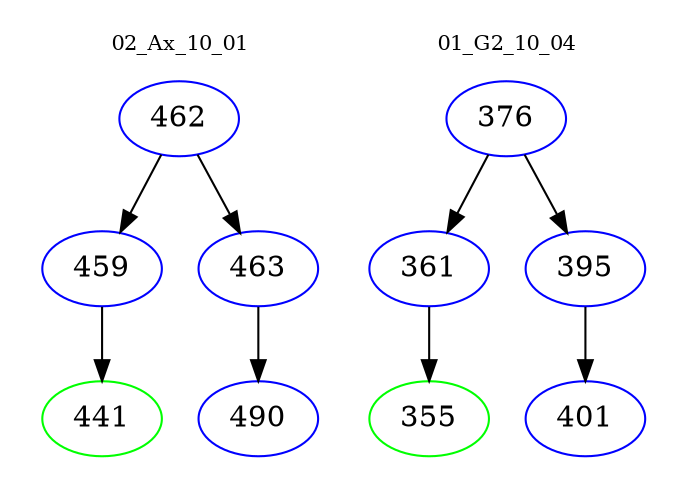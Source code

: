 digraph{
subgraph cluster_0 {
color = white
label = "02_Ax_10_01";
fontsize=10;
T0_462 [label="462", color="blue"]
T0_462 -> T0_459 [color="black"]
T0_459 [label="459", color="blue"]
T0_459 -> T0_441 [color="black"]
T0_441 [label="441", color="green"]
T0_462 -> T0_463 [color="black"]
T0_463 [label="463", color="blue"]
T0_463 -> T0_490 [color="black"]
T0_490 [label="490", color="blue"]
}
subgraph cluster_1 {
color = white
label = "01_G2_10_04";
fontsize=10;
T1_376 [label="376", color="blue"]
T1_376 -> T1_361 [color="black"]
T1_361 [label="361", color="blue"]
T1_361 -> T1_355 [color="black"]
T1_355 [label="355", color="green"]
T1_376 -> T1_395 [color="black"]
T1_395 [label="395", color="blue"]
T1_395 -> T1_401 [color="black"]
T1_401 [label="401", color="blue"]
}
}
